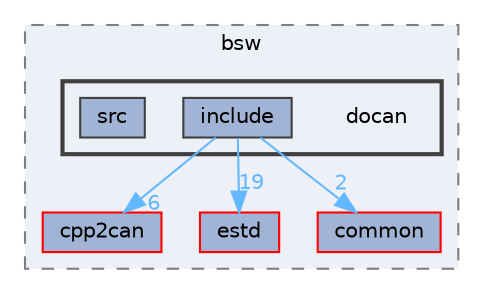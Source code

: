 digraph "docan"
{
 // LATEX_PDF_SIZE
  bgcolor="transparent";
  edge [fontname=Helvetica,fontsize=10,labelfontname=Helvetica,labelfontsize=10];
  node [fontname=Helvetica,fontsize=10,shape=box,height=0.2,width=0.4];
  compound=true
  subgraph clusterdir_6d5c880d47bd8ed5a2539072056c02e0 {
    graph [ bgcolor="#edf0f7", pencolor="grey50", label="bsw", fontname=Helvetica,fontsize=10 style="filled,dashed", URL="dir_6d5c880d47bd8ed5a2539072056c02e0.html",tooltip=""]
  dir_6ea4583dc05656280dd0a27b132d87de [label="cpp2can", fillcolor="#a2b4d6", color="red", style="filled", URL="dir_6ea4583dc05656280dd0a27b132d87de.html",tooltip=""];
  dir_705ed472854f071e46e92f9933f4d565 [label="estd", fillcolor="#a2b4d6", color="red", style="filled", URL="dir_705ed472854f071e46e92f9933f4d565.html",tooltip=""];
  dir_20a012b5fcadd4a8631b6f1c7befe460 [label="common", fillcolor="#a2b4d6", color="red", style="filled", URL="dir_20a012b5fcadd4a8631b6f1c7befe460.html",tooltip=""];
  subgraph clusterdir_322d025bd143f9600b8d15d29484cc28 {
    graph [ bgcolor="#edf0f7", pencolor="grey25", label="", fontname=Helvetica,fontsize=10 style="filled,bold", URL="dir_322d025bd143f9600b8d15d29484cc28.html",tooltip=""]
    dir_322d025bd143f9600b8d15d29484cc28 [shape=plaintext, label="docan"];
  dir_ad83ad14a7d66f285614b4741895bc80 [label="include", fillcolor="#a2b4d6", color="grey25", style="filled", URL="dir_ad83ad14a7d66f285614b4741895bc80.html",tooltip=""];
  dir_f48ec84d69ecdbf2ff0abaed592c0c86 [label="src", fillcolor="#a2b4d6", color="grey25", style="filled", URL="dir_f48ec84d69ecdbf2ff0abaed592c0c86.html",tooltip=""];
  }
  }
  dir_ad83ad14a7d66f285614b4741895bc80->dir_6ea4583dc05656280dd0a27b132d87de [headlabel="6", labeldistance=1.5 headhref="dir_000106_000060.html" href="dir_000106_000060.html" color="steelblue1" fontcolor="steelblue1"];
  dir_ad83ad14a7d66f285614b4741895bc80->dir_705ed472854f071e46e92f9933f4d565 [headlabel="19", labeldistance=1.5 headhref="dir_000106_000075.html" href="dir_000106_000075.html" color="steelblue1" fontcolor="steelblue1"];
  dir_ad83ad14a7d66f285614b4741895bc80->dir_20a012b5fcadd4a8631b6f1c7befe460 [headlabel="2", labeldistance=1.5 headhref="dir_000106_000044.html" href="dir_000106_000044.html" color="steelblue1" fontcolor="steelblue1"];
}
